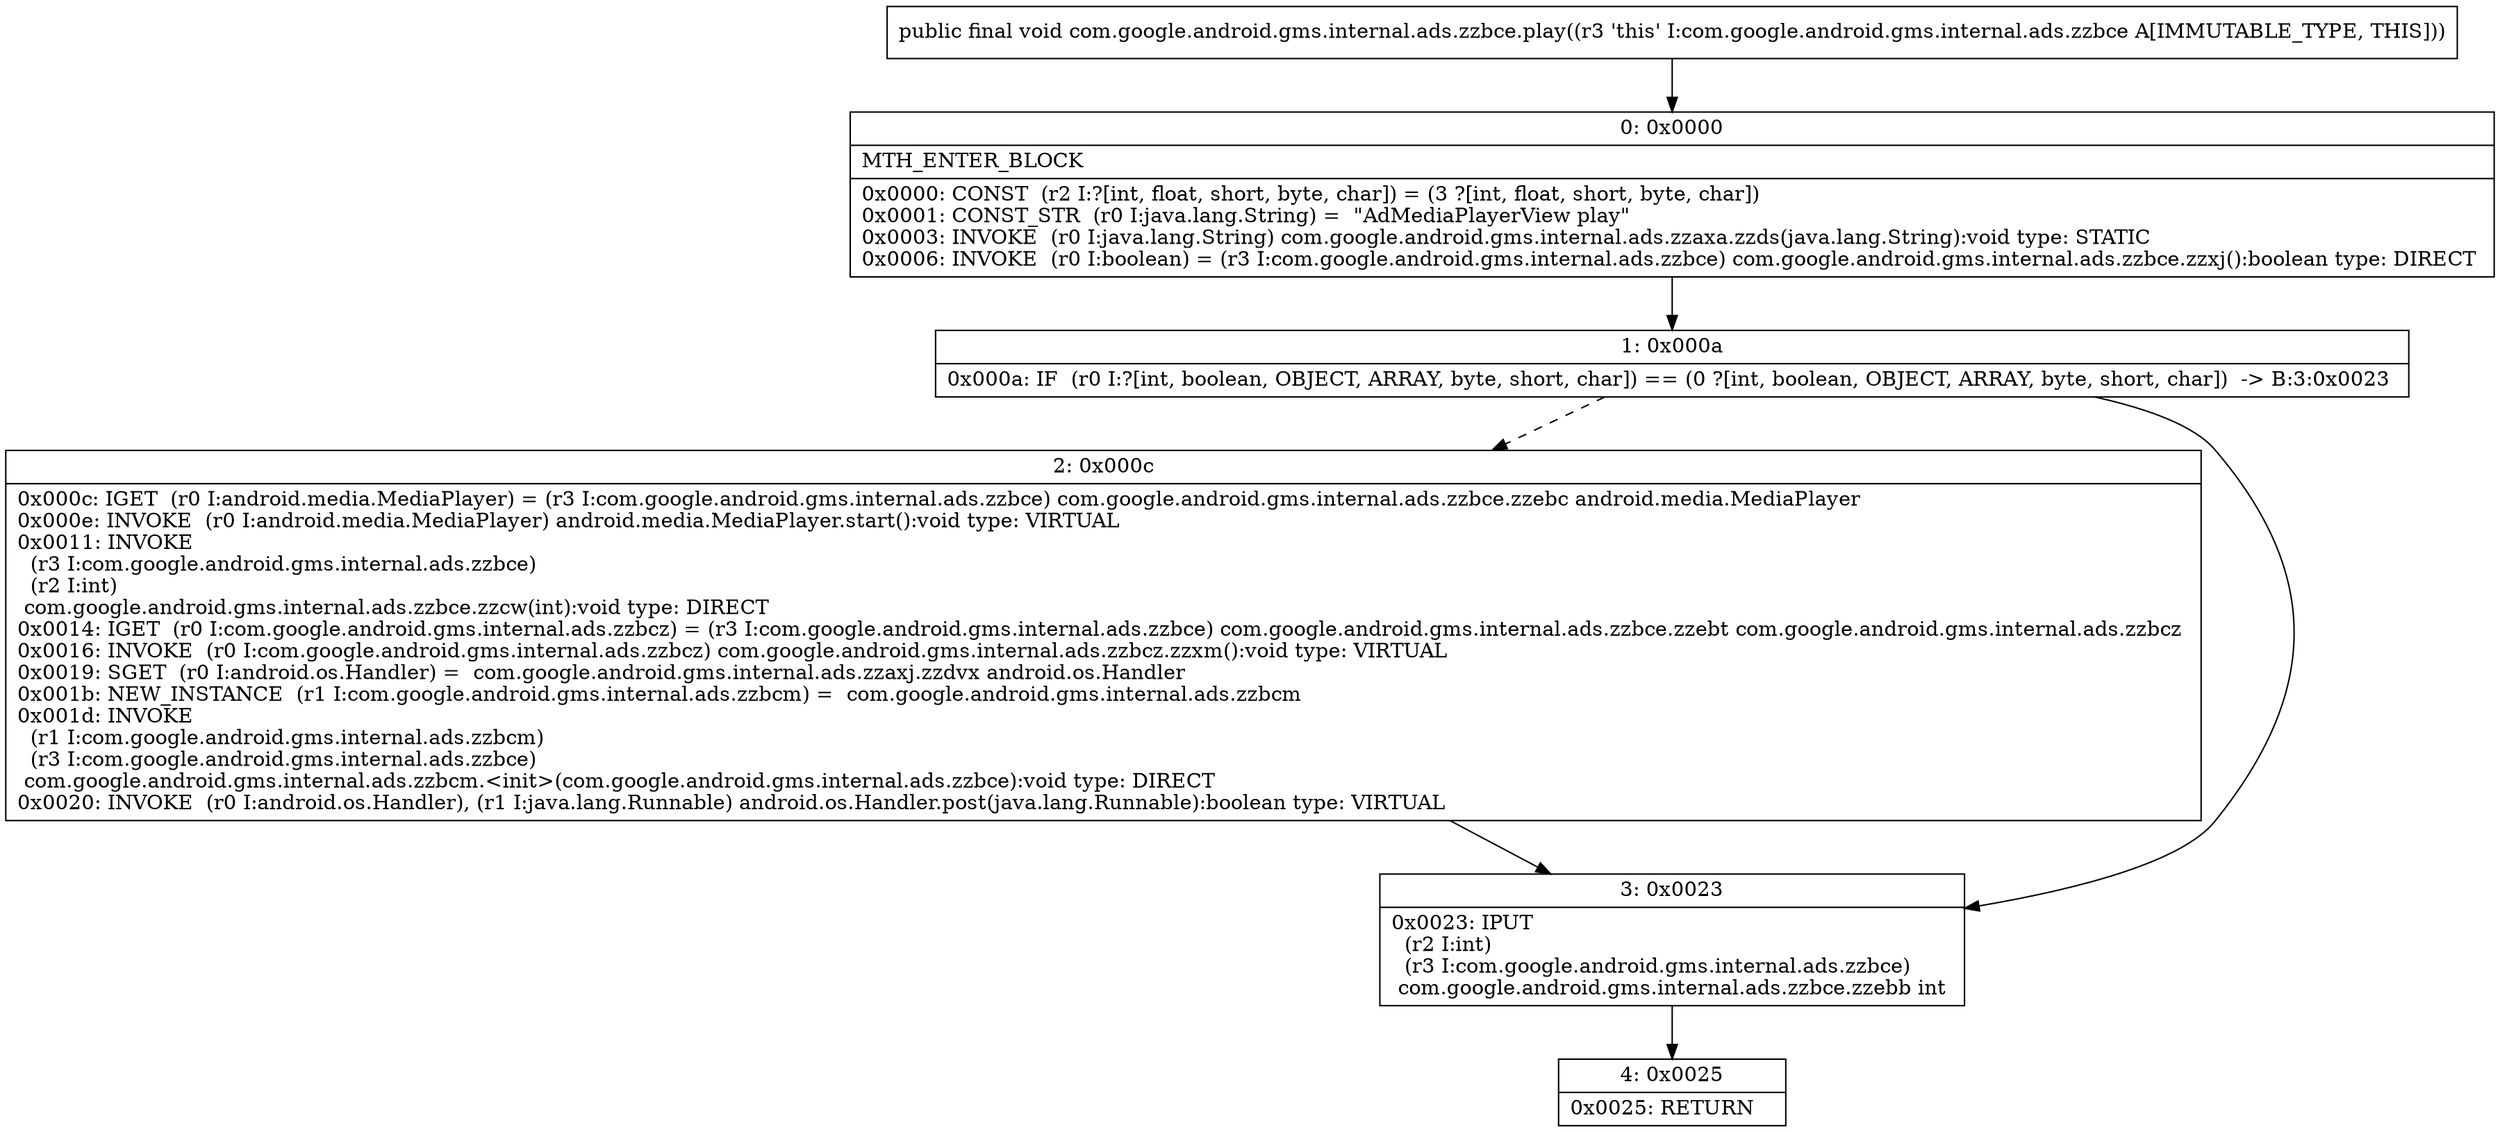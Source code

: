 digraph "CFG forcom.google.android.gms.internal.ads.zzbce.play()V" {
Node_0 [shape=record,label="{0\:\ 0x0000|MTH_ENTER_BLOCK\l|0x0000: CONST  (r2 I:?[int, float, short, byte, char]) = (3 ?[int, float, short, byte, char]) \l0x0001: CONST_STR  (r0 I:java.lang.String) =  \"AdMediaPlayerView play\" \l0x0003: INVOKE  (r0 I:java.lang.String) com.google.android.gms.internal.ads.zzaxa.zzds(java.lang.String):void type: STATIC \l0x0006: INVOKE  (r0 I:boolean) = (r3 I:com.google.android.gms.internal.ads.zzbce) com.google.android.gms.internal.ads.zzbce.zzxj():boolean type: DIRECT \l}"];
Node_1 [shape=record,label="{1\:\ 0x000a|0x000a: IF  (r0 I:?[int, boolean, OBJECT, ARRAY, byte, short, char]) == (0 ?[int, boolean, OBJECT, ARRAY, byte, short, char])  \-\> B:3:0x0023 \l}"];
Node_2 [shape=record,label="{2\:\ 0x000c|0x000c: IGET  (r0 I:android.media.MediaPlayer) = (r3 I:com.google.android.gms.internal.ads.zzbce) com.google.android.gms.internal.ads.zzbce.zzebc android.media.MediaPlayer \l0x000e: INVOKE  (r0 I:android.media.MediaPlayer) android.media.MediaPlayer.start():void type: VIRTUAL \l0x0011: INVOKE  \l  (r3 I:com.google.android.gms.internal.ads.zzbce)\l  (r2 I:int)\l com.google.android.gms.internal.ads.zzbce.zzcw(int):void type: DIRECT \l0x0014: IGET  (r0 I:com.google.android.gms.internal.ads.zzbcz) = (r3 I:com.google.android.gms.internal.ads.zzbce) com.google.android.gms.internal.ads.zzbce.zzebt com.google.android.gms.internal.ads.zzbcz \l0x0016: INVOKE  (r0 I:com.google.android.gms.internal.ads.zzbcz) com.google.android.gms.internal.ads.zzbcz.zzxm():void type: VIRTUAL \l0x0019: SGET  (r0 I:android.os.Handler) =  com.google.android.gms.internal.ads.zzaxj.zzdvx android.os.Handler \l0x001b: NEW_INSTANCE  (r1 I:com.google.android.gms.internal.ads.zzbcm) =  com.google.android.gms.internal.ads.zzbcm \l0x001d: INVOKE  \l  (r1 I:com.google.android.gms.internal.ads.zzbcm)\l  (r3 I:com.google.android.gms.internal.ads.zzbce)\l com.google.android.gms.internal.ads.zzbcm.\<init\>(com.google.android.gms.internal.ads.zzbce):void type: DIRECT \l0x0020: INVOKE  (r0 I:android.os.Handler), (r1 I:java.lang.Runnable) android.os.Handler.post(java.lang.Runnable):boolean type: VIRTUAL \l}"];
Node_3 [shape=record,label="{3\:\ 0x0023|0x0023: IPUT  \l  (r2 I:int)\l  (r3 I:com.google.android.gms.internal.ads.zzbce)\l com.google.android.gms.internal.ads.zzbce.zzebb int \l}"];
Node_4 [shape=record,label="{4\:\ 0x0025|0x0025: RETURN   \l}"];
MethodNode[shape=record,label="{public final void com.google.android.gms.internal.ads.zzbce.play((r3 'this' I:com.google.android.gms.internal.ads.zzbce A[IMMUTABLE_TYPE, THIS])) }"];
MethodNode -> Node_0;
Node_0 -> Node_1;
Node_1 -> Node_2[style=dashed];
Node_1 -> Node_3;
Node_2 -> Node_3;
Node_3 -> Node_4;
}

